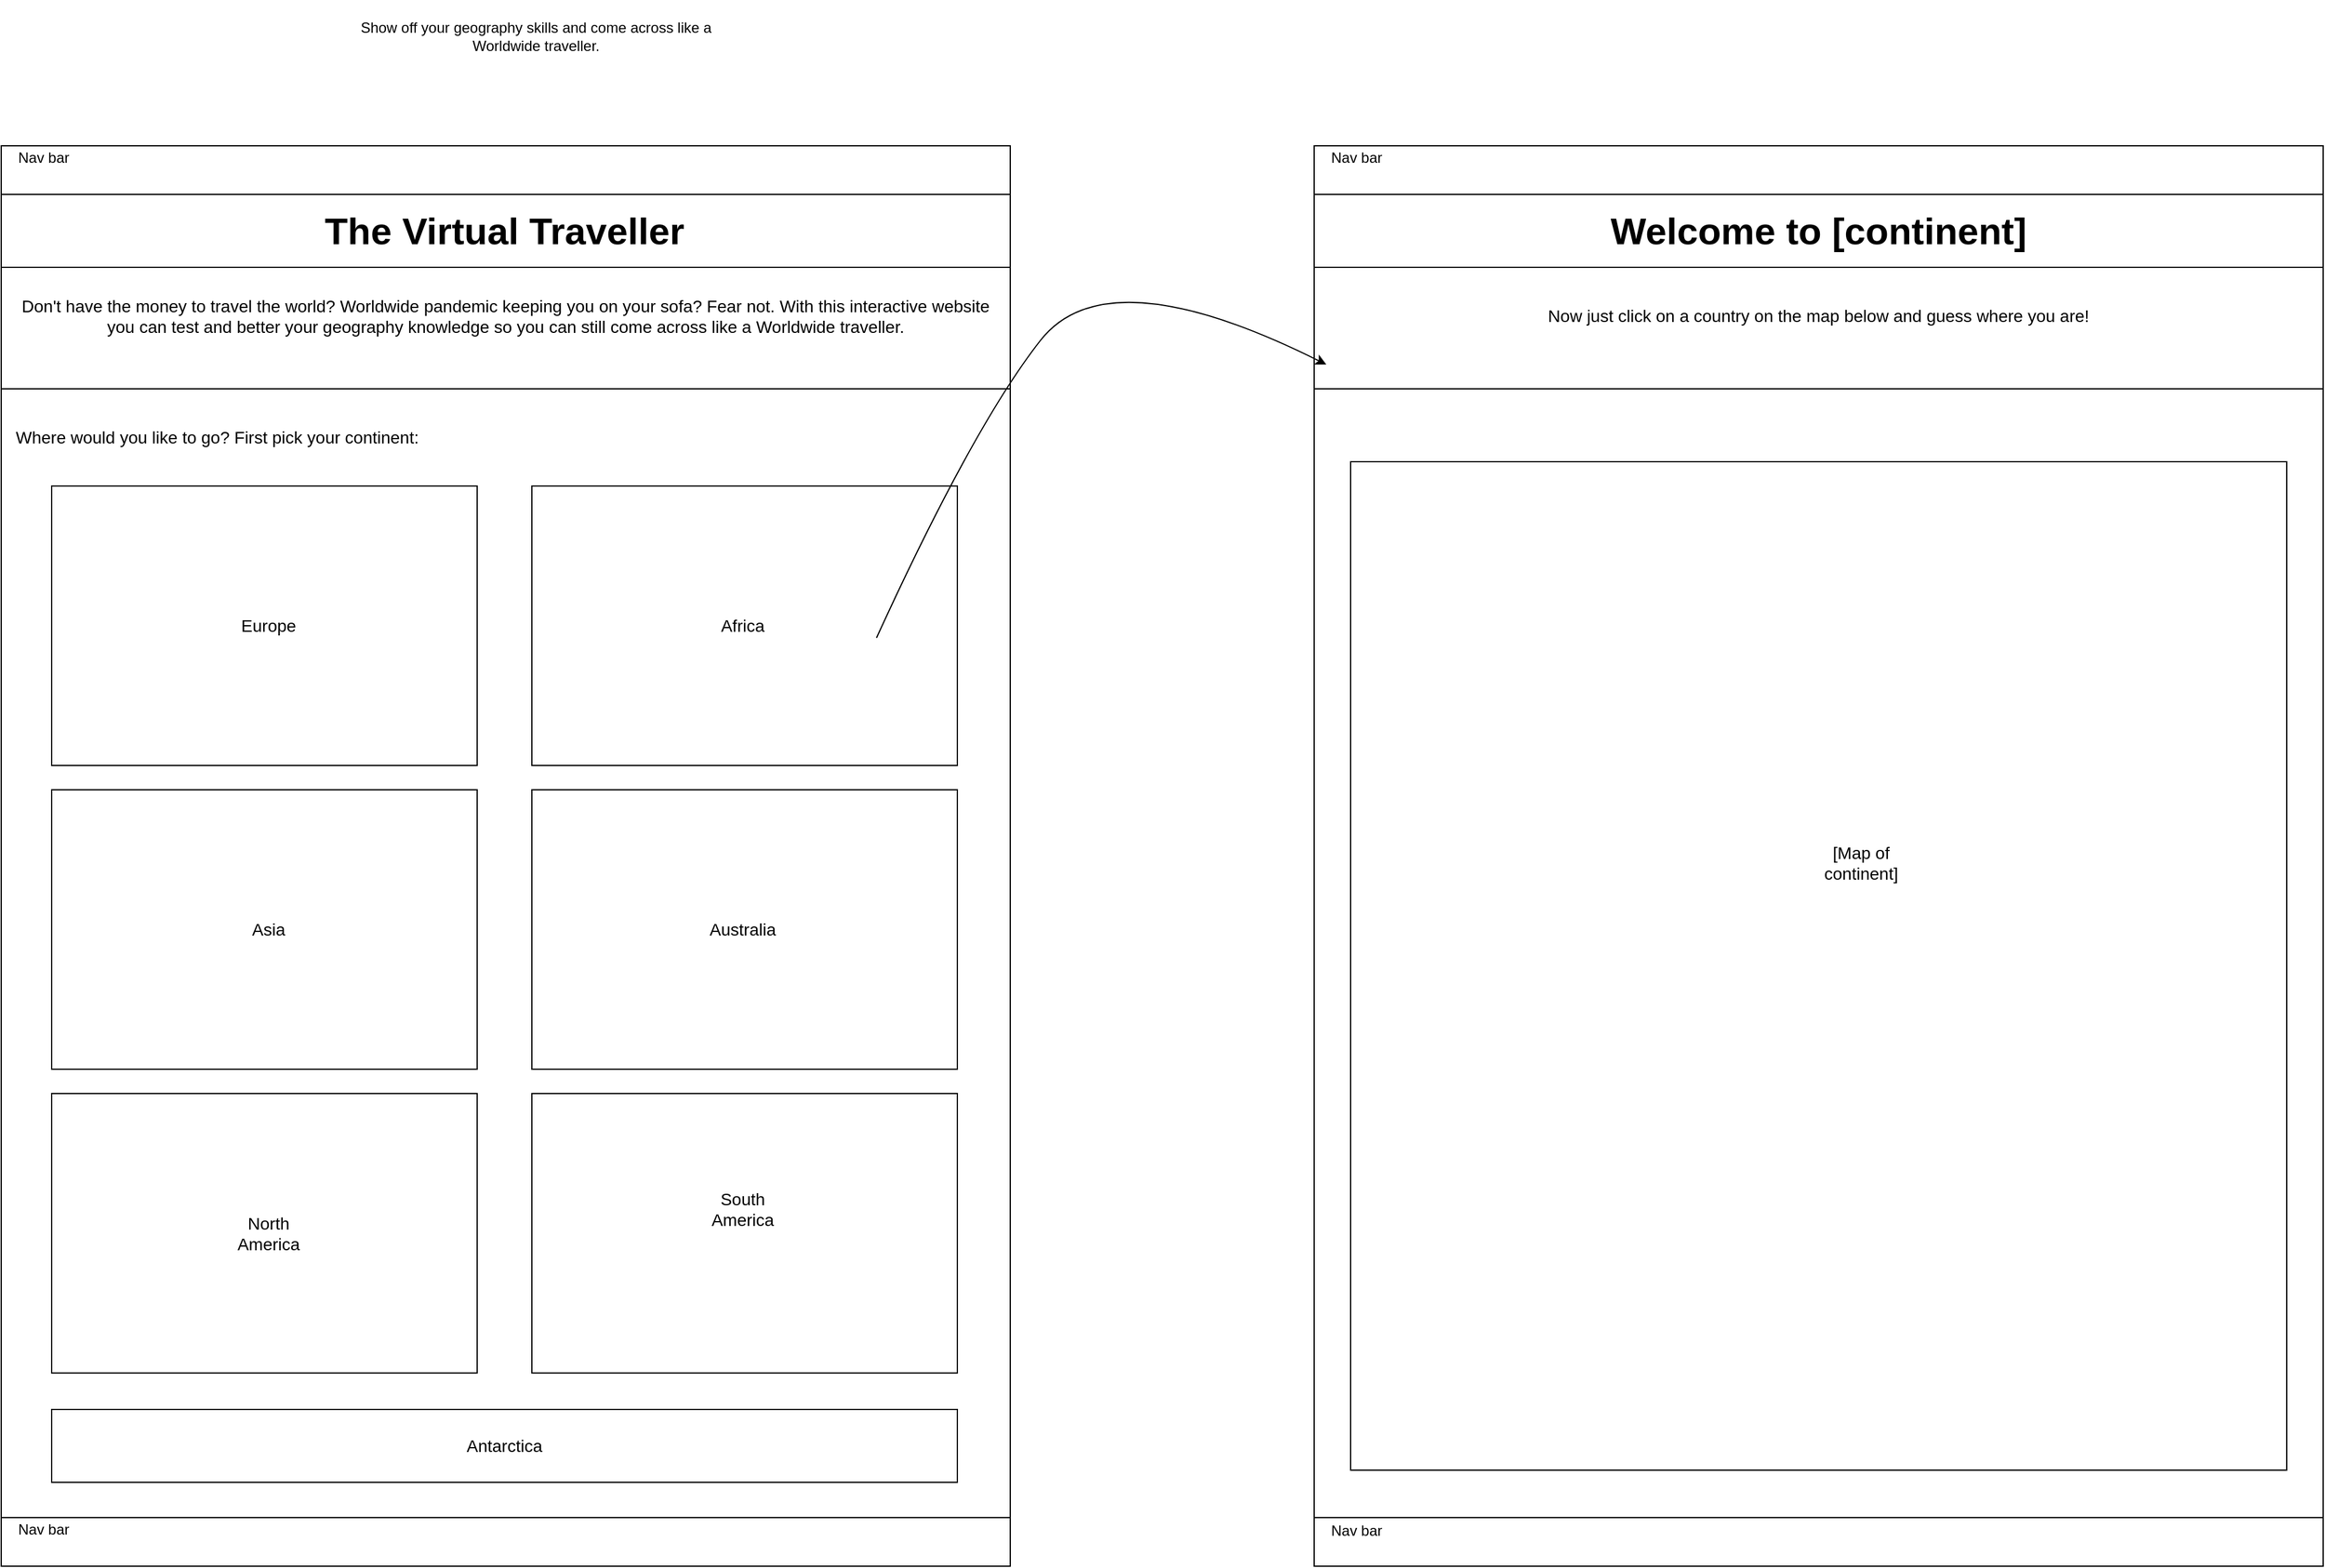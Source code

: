 <mxfile version="13.1.3" type="device"><diagram id="_8RO8YNdSY2sperI7qns" name="Page-1"><mxGraphModel dx="1038" dy="1717" grid="1" gridSize="10" guides="1" tooltips="1" connect="1" arrows="1" fold="1" page="1" pageScale="1" pageWidth="827" pageHeight="1169" math="0" shadow="0"><root><mxCell id="0"/><mxCell id="1" parent="0"/><mxCell id="rjMeaQsbzczNjenm75U3-1" value="" style="rounded=0;whiteSpace=wrap;html=1;" vertex="1" parent="1"><mxGeometry width="830" height="40" as="geometry"/></mxCell><mxCell id="rjMeaQsbzczNjenm75U3-4" value="Nav bar" style="text;html=1;strokeColor=none;fillColor=none;align=center;verticalAlign=middle;whiteSpace=wrap;rounded=0;" vertex="1" parent="1"><mxGeometry width="70" height="20" as="geometry"/></mxCell><mxCell id="rjMeaQsbzczNjenm75U3-5" value="" style="rounded=0;whiteSpace=wrap;html=1;" vertex="1" parent="1"><mxGeometry y="40" width="830" height="60" as="geometry"/></mxCell><mxCell id="rjMeaQsbzczNjenm75U3-2" value="The Virtual Traveller" style="text;html=1;strokeColor=none;fillColor=none;align=center;verticalAlign=middle;whiteSpace=wrap;rounded=0;fontStyle=1;horizontal=1;fontSize=31;" vertex="1" parent="1"><mxGeometry x="264" y="60" width="300" height="20" as="geometry"/></mxCell><mxCell id="rjMeaQsbzczNjenm75U3-6" value="Show off your geography skills and come across like a Worldwide traveller.&lt;br&gt;" style="text;html=1;strokeColor=none;fillColor=none;align=center;verticalAlign=middle;whiteSpace=wrap;rounded=0;" vertex="1" parent="1"><mxGeometry x="280" y="-120" width="320" height="60" as="geometry"/></mxCell><mxCell id="rjMeaQsbzczNjenm75U3-8" value="" style="rounded=0;whiteSpace=wrap;html=1;" vertex="1" parent="1"><mxGeometry y="100" width="830" height="100" as="geometry"/></mxCell><mxCell id="rjMeaQsbzczNjenm75U3-7" value="Don't have the money to travel the world? Worldwide pandemic keeping you on your sofa? Fear not. With this interactive website you can test and better your geography knowledge so you can still come across like a Worldwide traveller." style="text;html=1;strokeColor=none;fillColor=none;align=center;verticalAlign=middle;whiteSpace=wrap;rounded=0;fontSize=14;" vertex="1" parent="1"><mxGeometry x="10" y="110" width="810" height="60" as="geometry"/></mxCell><mxCell id="rjMeaQsbzczNjenm75U3-9" value="" style="rounded=0;whiteSpace=wrap;html=1;fontSize=14;" vertex="1" parent="1"><mxGeometry y="200" width="830" height="930" as="geometry"/></mxCell><mxCell id="rjMeaQsbzczNjenm75U3-10" value="" style="rounded=0;whiteSpace=wrap;html=1;fontSize=14;" vertex="1" parent="1"><mxGeometry x="41.5" y="280" width="350" height="230" as="geometry"/></mxCell><mxCell id="rjMeaQsbzczNjenm75U3-11" value="" style="rounded=0;whiteSpace=wrap;html=1;fontSize=14;" vertex="1" parent="1"><mxGeometry x="436.5" y="280" width="350" height="230" as="geometry"/></mxCell><mxCell id="rjMeaQsbzczNjenm75U3-12" value="Where would you like to go? First pick your continent:" style="text;html=1;strokeColor=none;fillColor=none;align=left;verticalAlign=middle;whiteSpace=wrap;rounded=0;fontSize=14;" vertex="1" parent="1"><mxGeometry x="10" y="210" width="370" height="60" as="geometry"/></mxCell><mxCell id="rjMeaQsbzczNjenm75U3-16" value="" style="rounded=0;whiteSpace=wrap;html=1;fontSize=14;" vertex="1" parent="1"><mxGeometry x="41.5" y="530" width="350" height="230" as="geometry"/></mxCell><mxCell id="rjMeaQsbzczNjenm75U3-17" value="" style="rounded=0;whiteSpace=wrap;html=1;fontSize=14;" vertex="1" parent="1"><mxGeometry x="436.5" y="530" width="350" height="230" as="geometry"/></mxCell><mxCell id="rjMeaQsbzczNjenm75U3-18" value="" style="rounded=0;whiteSpace=wrap;html=1;fontSize=14;" vertex="1" parent="1"><mxGeometry x="436.5" y="780" width="350" height="230" as="geometry"/></mxCell><mxCell id="rjMeaQsbzczNjenm75U3-19" value="" style="rounded=0;whiteSpace=wrap;html=1;fontSize=14;" vertex="1" parent="1"><mxGeometry x="41.5" y="780" width="350" height="230" as="geometry"/></mxCell><mxCell id="rjMeaQsbzczNjenm75U3-20" value="" style="rounded=0;whiteSpace=wrap;html=1;" vertex="1" parent="1"><mxGeometry y="1129" width="830" height="40" as="geometry"/></mxCell><mxCell id="rjMeaQsbzczNjenm75U3-21" value="Nav bar" style="text;html=1;strokeColor=none;fillColor=none;align=center;verticalAlign=middle;whiteSpace=wrap;rounded=0;" vertex="1" parent="1"><mxGeometry y="1129" width="70" height="20" as="geometry"/></mxCell><mxCell id="rjMeaQsbzczNjenm75U3-22" value="Europe" style="text;html=1;strokeColor=none;fillColor=none;align=center;verticalAlign=middle;whiteSpace=wrap;rounded=0;fontSize=14;" vertex="1" parent="1"><mxGeometry x="200" y="385" width="40" height="20" as="geometry"/></mxCell><mxCell id="rjMeaQsbzczNjenm75U3-23" value="Africa" style="text;html=1;strokeColor=none;fillColor=none;align=center;verticalAlign=middle;whiteSpace=wrap;rounded=0;fontSize=14;" vertex="1" parent="1"><mxGeometry x="590" y="385" width="40" height="20" as="geometry"/></mxCell><mxCell id="rjMeaQsbzczNjenm75U3-24" value="Asia" style="text;html=1;strokeColor=none;fillColor=none;align=center;verticalAlign=middle;whiteSpace=wrap;rounded=0;fontSize=14;" vertex="1" parent="1"><mxGeometry x="200" y="635" width="40" height="20" as="geometry"/></mxCell><mxCell id="rjMeaQsbzczNjenm75U3-25" value="Australia" style="text;html=1;strokeColor=none;fillColor=none;align=center;verticalAlign=middle;whiteSpace=wrap;rounded=0;fontSize=14;" vertex="1" parent="1"><mxGeometry x="590" y="635" width="40" height="20" as="geometry"/></mxCell><mxCell id="rjMeaQsbzczNjenm75U3-26" value="North America" style="text;html=1;strokeColor=none;fillColor=none;align=center;verticalAlign=middle;whiteSpace=wrap;rounded=0;fontSize=14;" vertex="1" parent="1"><mxGeometry x="200" y="885" width="40" height="20" as="geometry"/></mxCell><mxCell id="rjMeaQsbzczNjenm75U3-27" value="South America" style="text;html=1;strokeColor=none;fillColor=none;align=center;verticalAlign=middle;whiteSpace=wrap;rounded=0;fontSize=14;" vertex="1" parent="1"><mxGeometry x="590" y="865" width="40" height="20" as="geometry"/></mxCell><mxCell id="rjMeaQsbzczNjenm75U3-28" value="" style="rounded=0;whiteSpace=wrap;html=1;fontSize=14;" vertex="1" parent="1"><mxGeometry x="41.5" y="1040" width="745" height="60" as="geometry"/></mxCell><mxCell id="rjMeaQsbzczNjenm75U3-29" value="Antarctica" style="text;html=1;strokeColor=none;fillColor=none;align=center;verticalAlign=middle;whiteSpace=wrap;rounded=0;fontSize=14;" vertex="1" parent="1"><mxGeometry x="394" y="1060" width="40" height="20" as="geometry"/></mxCell><mxCell id="rjMeaQsbzczNjenm75U3-31" value="" style="rounded=0;whiteSpace=wrap;html=1;" vertex="1" parent="1"><mxGeometry x="1080" width="830" height="40" as="geometry"/></mxCell><mxCell id="rjMeaQsbzczNjenm75U3-32" value="" style="rounded=0;whiteSpace=wrap;html=1;" vertex="1" parent="1"><mxGeometry x="1080" y="40" width="830" height="60" as="geometry"/></mxCell><mxCell id="rjMeaQsbzczNjenm75U3-33" value="" style="rounded=0;whiteSpace=wrap;html=1;" vertex="1" parent="1"><mxGeometry x="1080" y="100" width="830" height="100" as="geometry"/></mxCell><mxCell id="rjMeaQsbzczNjenm75U3-34" value="" style="rounded=0;whiteSpace=wrap;html=1;fontSize=14;" vertex="1" parent="1"><mxGeometry x="1080" y="200" width="830" height="930" as="geometry"/></mxCell><mxCell id="rjMeaQsbzczNjenm75U3-30" value="" style="curved=1;endArrow=classic;html=1;fontSize=14;" edge="1" parent="1"><mxGeometry width="50" height="50" relative="1" as="geometry"><mxPoint x="720" y="405" as="sourcePoint"/><mxPoint x="1090" y="180" as="targetPoint"/><Array as="points"><mxPoint x="800" y="230"/><mxPoint x="910" y="90"/></Array></mxGeometry></mxCell><mxCell id="rjMeaQsbzczNjenm75U3-35" value="" style="rounded=0;whiteSpace=wrap;html=1;" vertex="1" parent="1"><mxGeometry x="1080" y="1129" width="830" height="40" as="geometry"/></mxCell><mxCell id="rjMeaQsbzczNjenm75U3-36" value="Nav bar" style="text;html=1;strokeColor=none;fillColor=none;align=center;verticalAlign=middle;whiteSpace=wrap;rounded=0;" vertex="1" parent="1"><mxGeometry x="1080" width="70" height="20" as="geometry"/></mxCell><mxCell id="rjMeaQsbzczNjenm75U3-37" value="Nav bar" style="text;html=1;strokeColor=none;fillColor=none;align=center;verticalAlign=middle;whiteSpace=wrap;rounded=0;" vertex="1" parent="1"><mxGeometry x="1080" y="1130" width="70" height="20" as="geometry"/></mxCell><mxCell id="rjMeaQsbzczNjenm75U3-38" value="Welcome to [continent]" style="text;html=1;strokeColor=none;fillColor=none;align=center;verticalAlign=middle;whiteSpace=wrap;rounded=0;fontStyle=1;horizontal=1;fontSize=31;" vertex="1" parent="1"><mxGeometry x="1260" y="60" width="470" height="20" as="geometry"/></mxCell><mxCell id="rjMeaQsbzczNjenm75U3-39" value="Now just click on a country on the map below and guess where you are!" style="text;html=1;strokeColor=none;fillColor=none;align=center;verticalAlign=middle;whiteSpace=wrap;rounded=0;fontSize=14;" vertex="1" parent="1"><mxGeometry x="1090" y="110" width="810" height="60" as="geometry"/></mxCell><mxCell id="rjMeaQsbzczNjenm75U3-40" value="" style="rounded=0;whiteSpace=wrap;html=1;fontSize=14;align=left;" vertex="1" parent="1"><mxGeometry x="1110" y="260" width="770" height="830" as="geometry"/></mxCell><mxCell id="rjMeaQsbzczNjenm75U3-41" value="[Map of continent]" style="text;html=1;strokeColor=none;fillColor=none;align=center;verticalAlign=middle;whiteSpace=wrap;rounded=0;fontSize=14;" vertex="1" parent="1"><mxGeometry x="1510" y="580" width="40" height="20" as="geometry"/></mxCell></root></mxGraphModel></diagram></mxfile>
